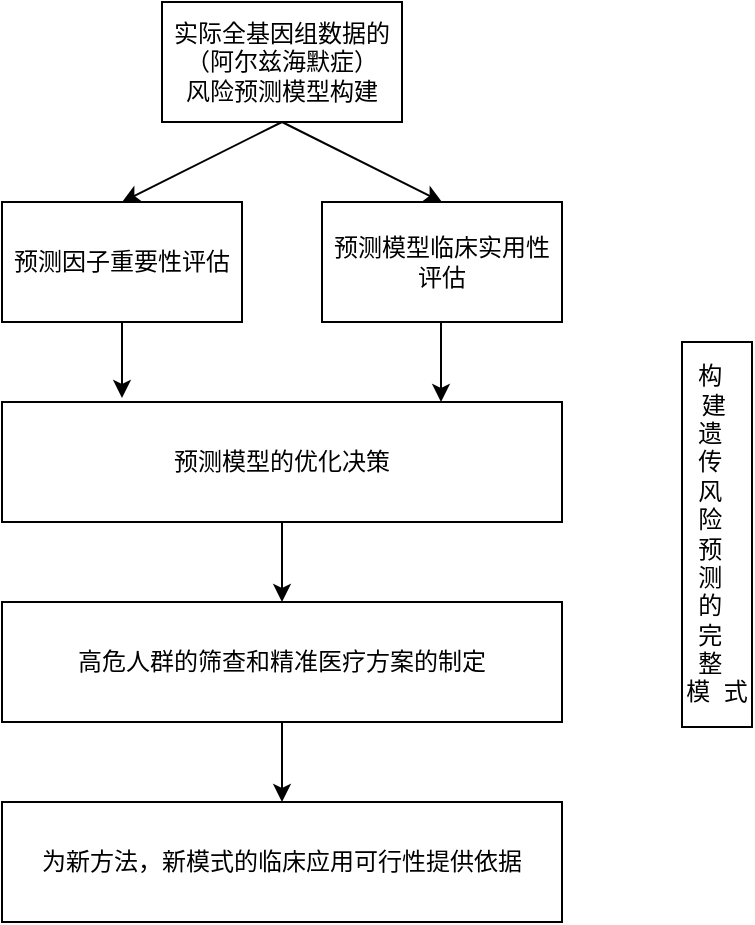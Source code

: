 <mxfile version="14.2.9" type="github">
  <diagram id="ujx4PH70cL6c1Upa9DlM" name="Page-1">
    <mxGraphModel dx="521" dy="429" grid="1" gridSize="10" guides="1" tooltips="1" connect="1" arrows="1" fold="1" page="1" pageScale="1" pageWidth="850" pageHeight="1100" math="0" shadow="0">
      <root>
        <mxCell id="0" />
        <mxCell id="1" parent="0" />
        <mxCell id="jixGBMTM5X3Je1htmg4N-1" value="&lt;div&gt;实际全基因组数据的（阿尔兹海默症）&lt;/div&gt;&lt;div&gt;风险预测模型构建&lt;/div&gt;" style="rounded=0;whiteSpace=wrap;html=1;" vertex="1" parent="1">
          <mxGeometry x="120" y="40" width="120" height="60" as="geometry" />
        </mxCell>
        <mxCell id="jixGBMTM5X3Je1htmg4N-2" value="预测因子重要性评估" style="rounded=0;whiteSpace=wrap;html=1;" vertex="1" parent="1">
          <mxGeometry x="40" y="140" width="120" height="60" as="geometry" />
        </mxCell>
        <mxCell id="jixGBMTM5X3Je1htmg4N-5" value="" style="endArrow=classic;html=1;exitX=0.5;exitY=1;exitDx=0;exitDy=0;entryX=0.5;entryY=0;entryDx=0;entryDy=0;" edge="1" parent="1" source="jixGBMTM5X3Je1htmg4N-1" target="jixGBMTM5X3Je1htmg4N-2">
          <mxGeometry width="50" height="50" relative="1" as="geometry">
            <mxPoint x="190" y="160" as="sourcePoint" />
            <mxPoint x="300" y="210" as="targetPoint" />
          </mxGeometry>
        </mxCell>
        <mxCell id="jixGBMTM5X3Je1htmg4N-6" value="预测模型临床实用性评估" style="rounded=0;whiteSpace=wrap;html=1;" vertex="1" parent="1">
          <mxGeometry x="200" y="140" width="120" height="60" as="geometry" />
        </mxCell>
        <mxCell id="jixGBMTM5X3Je1htmg4N-7" value="" style="endArrow=classic;html=1;exitX=0.5;exitY=1;exitDx=0;exitDy=0;entryX=0.5;entryY=0;entryDx=0;entryDy=0;" edge="1" parent="1" source="jixGBMTM5X3Je1htmg4N-1" target="jixGBMTM5X3Je1htmg4N-6">
          <mxGeometry width="50" height="50" relative="1" as="geometry">
            <mxPoint x="220" y="260" as="sourcePoint" />
            <mxPoint x="270" y="210" as="targetPoint" />
          </mxGeometry>
        </mxCell>
        <mxCell id="jixGBMTM5X3Je1htmg4N-12" value="" style="edgeStyle=orthogonalEdgeStyle;rounded=0;orthogonalLoop=1;jettySize=auto;html=1;" edge="1" parent="1" source="jixGBMTM5X3Je1htmg4N-8" target="jixGBMTM5X3Je1htmg4N-11">
          <mxGeometry relative="1" as="geometry" />
        </mxCell>
        <mxCell id="jixGBMTM5X3Je1htmg4N-8" value="预测模型的优化决策" style="rounded=0;whiteSpace=wrap;html=1;" vertex="1" parent="1">
          <mxGeometry x="40" y="240" width="280" height="60" as="geometry" />
        </mxCell>
        <mxCell id="jixGBMTM5X3Je1htmg4N-9" value="" style="endArrow=classic;html=1;exitX=0.5;exitY=1;exitDx=0;exitDy=0;" edge="1" parent="1" source="jixGBMTM5X3Je1htmg4N-2">
          <mxGeometry width="50" height="50" relative="1" as="geometry">
            <mxPoint x="80" y="200" as="sourcePoint" />
            <mxPoint x="100" y="238" as="targetPoint" />
          </mxGeometry>
        </mxCell>
        <mxCell id="jixGBMTM5X3Je1htmg4N-10" value="" style="endArrow=classic;html=1;exitX=0.5;exitY=1;exitDx=0;exitDy=0;" edge="1" parent="1">
          <mxGeometry width="50" height="50" relative="1" as="geometry">
            <mxPoint x="259.5" y="200" as="sourcePoint" />
            <mxPoint x="259.5" y="240" as="targetPoint" />
          </mxGeometry>
        </mxCell>
        <mxCell id="jixGBMTM5X3Je1htmg4N-14" value="" style="edgeStyle=orthogonalEdgeStyle;rounded=0;orthogonalLoop=1;jettySize=auto;html=1;" edge="1" parent="1" source="jixGBMTM5X3Je1htmg4N-11" target="jixGBMTM5X3Je1htmg4N-13">
          <mxGeometry relative="1" as="geometry" />
        </mxCell>
        <mxCell id="jixGBMTM5X3Je1htmg4N-11" value="高危人群的筛查和精准医疗方案的制定" style="whiteSpace=wrap;html=1;rounded=0;" vertex="1" parent="1">
          <mxGeometry x="40" y="340" width="280" height="60" as="geometry" />
        </mxCell>
        <mxCell id="jixGBMTM5X3Je1htmg4N-13" value="为新方法，新模式的临床应用可行性提供依据" style="whiteSpace=wrap;html=1;rounded=0;" vertex="1" parent="1">
          <mxGeometry x="40" y="440" width="280" height="60" as="geometry" />
        </mxCell>
        <mxCell id="jixGBMTM5X3Je1htmg4N-15" value="&lt;font style=&quot;font-size: 12px&quot;&gt;构&amp;nbsp;&amp;nbsp; 建&amp;nbsp; 遗&amp;nbsp;&amp;nbsp; 传&amp;nbsp;&amp;nbsp; 风&amp;nbsp;&amp;nbsp; 险&amp;nbsp;&amp;nbsp; 预&amp;nbsp;&amp;nbsp; 测&amp;nbsp;&amp;nbsp; 的&amp;nbsp;&amp;nbsp; 完&amp;nbsp;&amp;nbsp; 整&amp;nbsp;&amp;nbsp; 模&amp;nbsp; 式&lt;/font&gt;" style="rounded=0;whiteSpace=wrap;html=1;rotation=90;horizontal=0;labelPosition=center;verticalLabelPosition=middle;align=center;verticalAlign=middle;textDirection=rtl;" vertex="1" parent="1">
          <mxGeometry x="301.25" y="288.75" width="192.5" height="35" as="geometry" />
        </mxCell>
      </root>
    </mxGraphModel>
  </diagram>
</mxfile>
